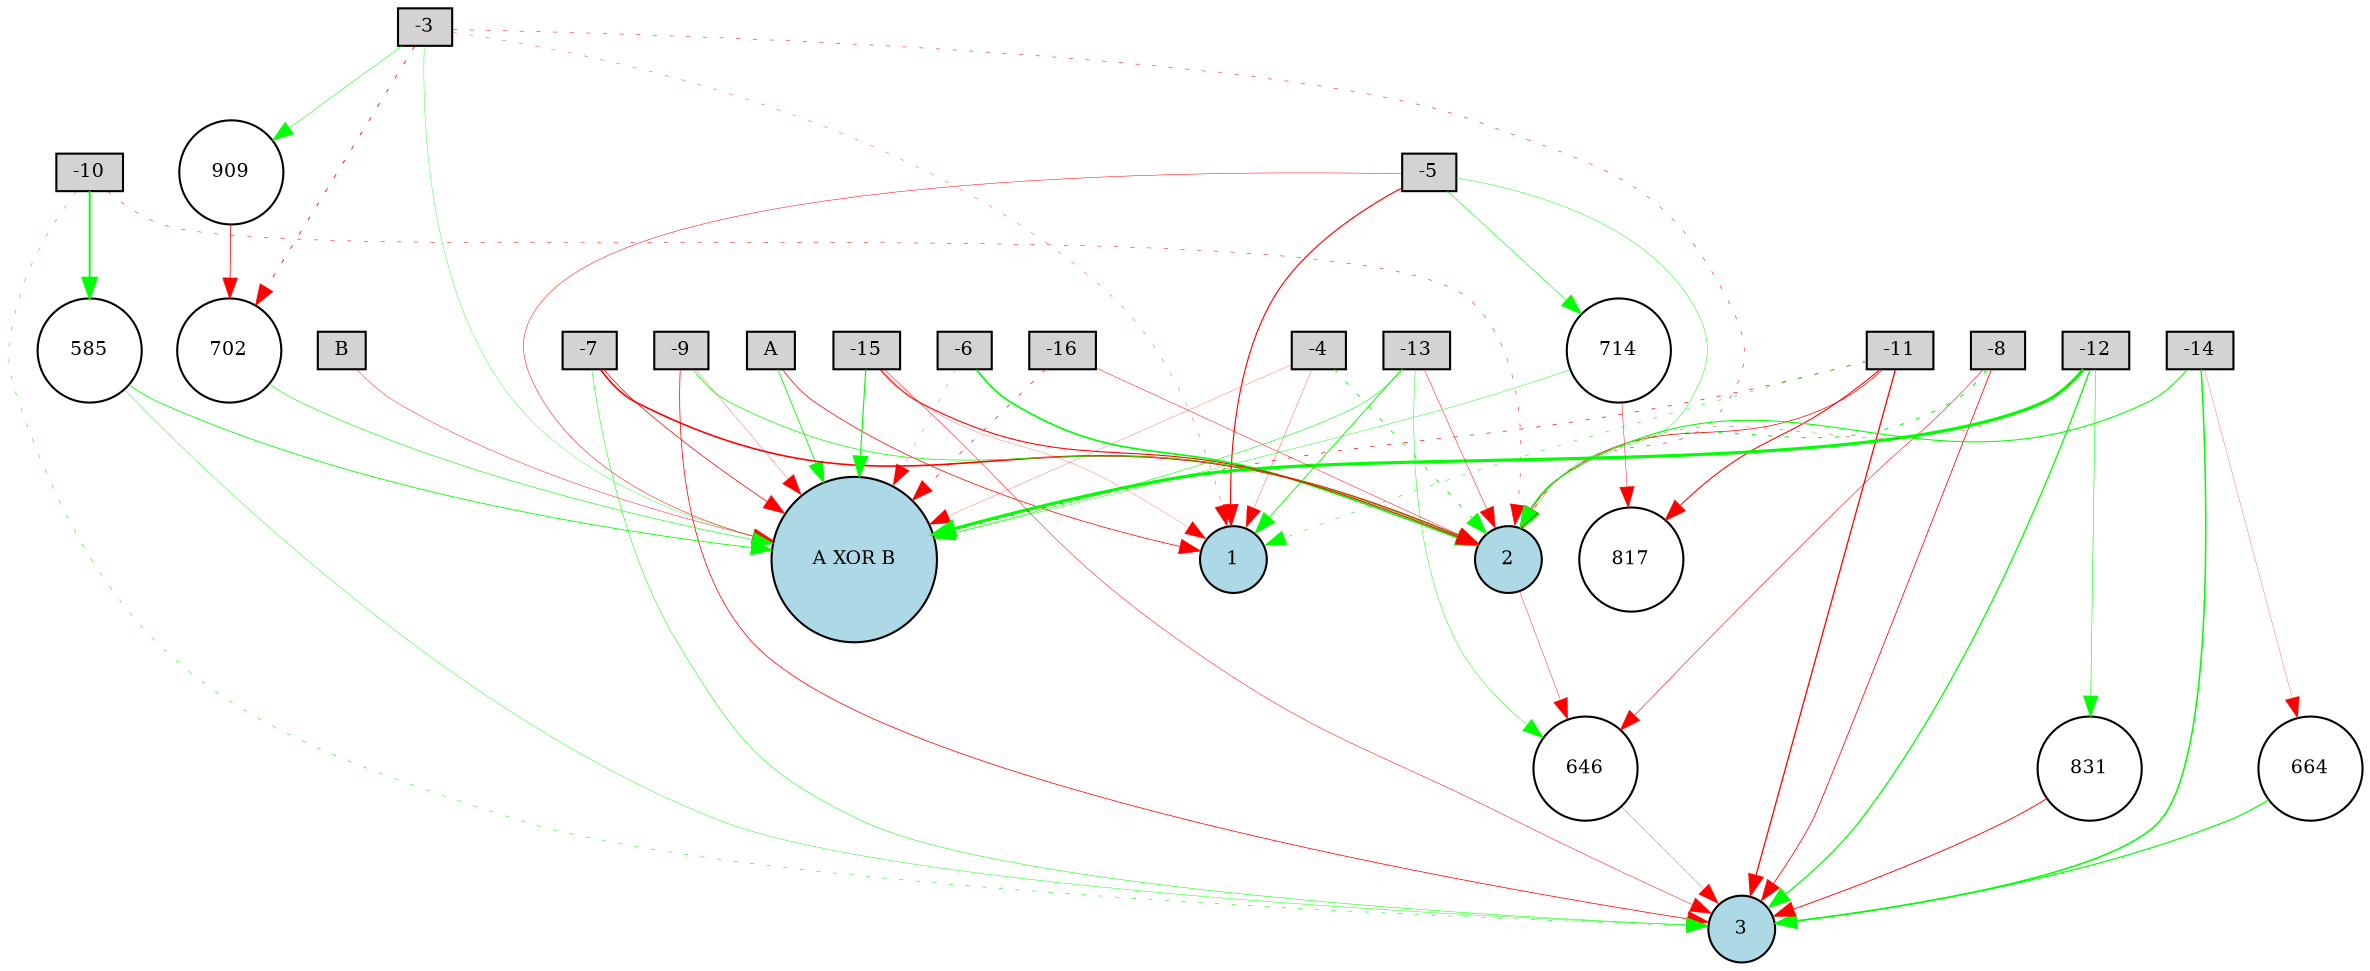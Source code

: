 digraph {
	node [fontsize=9 height=0.2 shape=circle width=0.2]
	A [fillcolor=lightgray shape=box style=filled]
	B [fillcolor=lightgray shape=box style=filled]
	-3 [fillcolor=lightgray shape=box style=filled]
	-4 [fillcolor=lightgray shape=box style=filled]
	-5 [fillcolor=lightgray shape=box style=filled]
	-6 [fillcolor=lightgray shape=box style=filled]
	-7 [fillcolor=lightgray shape=box style=filled]
	-8 [fillcolor=lightgray shape=box style=filled]
	-9 [fillcolor=lightgray shape=box style=filled]
	-10 [fillcolor=lightgray shape=box style=filled]
	-11 [fillcolor=lightgray shape=box style=filled]
	-12 [fillcolor=lightgray shape=box style=filled]
	-13 [fillcolor=lightgray shape=box style=filled]
	-14 [fillcolor=lightgray shape=box style=filled]
	-15 [fillcolor=lightgray shape=box style=filled]
	-16 [fillcolor=lightgray shape=box style=filled]
	"A XOR B" [fillcolor=lightblue style=filled]
	1 [fillcolor=lightblue style=filled]
	2 [fillcolor=lightblue style=filled]
	3 [fillcolor=lightblue style=filled]
	646 [fillcolor=white style=filled]
	585 [fillcolor=white style=filled]
	714 [fillcolor=white style=filled]
	909 [fillcolor=white style=filled]
	817 [fillcolor=white style=filled]
	664 [fillcolor=white style=filled]
	702 [fillcolor=white style=filled]
	831 [fillcolor=white style=filled]
	A -> "A XOR B" [color=green penwidth=0.41331610147810416 style=solid]
	A -> 1 [color=red penwidth=0.35548426926017673 style=solid]
	B -> "A XOR B" [color=red penwidth=0.21026336241368138 style=solid]
	-3 -> "A XOR B" [color=green penwidth=0.17828913612137015 style=solid]
	-3 -> 1 [color=red penwidth=0.1690292534307956 style=dotted]
	-3 -> 2 [color=red penwidth=0.2499307365973173 style=dotted]
	-4 -> "A XOR B" [color=red penwidth=0.12274696907549697 style=solid]
	-4 -> 1 [color=red penwidth=0.1457342564711383 style=solid]
	-4 -> 2 [color=green penwidth=0.4496251277614012 style=dotted]
	-5 -> "A XOR B" [color=red penwidth=0.24045398874917925 style=solid]
	-5 -> 1 [color=red penwidth=0.5449143400397292 style=solid]
	-5 -> 2 [color=green penwidth=0.22434881775204132 style=solid]
	-6 -> "A XOR B" [color=red penwidth=0.13838976509990236 style=dotted]
	-6 -> 2 [color=green penwidth=0.801797248775218 style=solid]
	-7 -> "A XOR B" [color=red penwidth=0.3562438218556633 style=solid]
	-7 -> 2 [color=red penwidth=0.7755113808869459 style=solid]
	-7 -> 3 [color=green penwidth=0.2537068805638638 style=solid]
	-8 -> 2 [color=green penwidth=0.5091704896356111 style=dotted]
	-8 -> 3 [color=red penwidth=0.3824606940627532 style=solid]
	-9 -> "A XOR B" [color=red penwidth=0.13143123937886564 style=solid]
	-9 -> 2 [color=green penwidth=0.3446134063827686 style=solid]
	-9 -> 3 [color=red penwidth=0.36392896657212914 style=solid]
	-10 -> 2 [color=red penwidth=0.24615626825822481 style=dotted]
	-10 -> 3 [color=green penwidth=0.2842881285427873 style=dotted]
	-11 -> "A XOR B" [color=red penwidth=0.3321953244411783 style=dotted]
	-11 -> 1 [color=green penwidth=0.2593379049072252 style=dotted]
	-11 -> 2 [color=red penwidth=0.3449683822971331 style=solid]
	-11 -> 3 [color=red penwidth=0.6184691889447375 style=solid]
	-12 -> "A XOR B" [color=green penwidth=1.5153768213834988 style=solid]
	-12 -> 2 [color=red penwidth=0.17029077426476313 style=dotted]
	-12 -> 3 [color=green penwidth=0.6102820532125364 style=solid]
	-13 -> "A XOR B" [color=green penwidth=0.26918059485031604 style=solid]
	-13 -> 1 [color=green penwidth=0.43549228760603964 style=solid]
	-13 -> 2 [color=red penwidth=0.225910486172471 style=solid]
	-14 -> 2 [color=green penwidth=0.5047339111275215 style=solid]
	-14 -> 3 [color=green penwidth=0.7357402370023713 style=solid]
	-15 -> "A XOR B" [color=green penwidth=0.5518797897085868 style=solid]
	-15 -> 2 [color=red penwidth=0.5239179383546371 style=solid]
	-15 -> 3 [color=red penwidth=0.24077561130180125 style=solid]
	-16 -> "A XOR B" [color=red penwidth=0.32364744676406115 style=dotted]
	-16 -> 2 [color=red penwidth=0.2323218427147322 style=solid]
	-10 -> 585 [color=green penwidth=0.9182119673799832 style=solid]
	585 -> 3 [color=green penwidth=0.2091548991512902 style=solid]
	-13 -> 646 [color=green penwidth=0.221119430848889 style=solid]
	-14 -> 664 [color=red penwidth=0.12971323550219147 style=solid]
	664 -> 3 [color=green penwidth=0.5521229732113913 style=solid]
	-3 -> 702 [color=red penwidth=0.4097322539418847 style=dotted]
	702 -> "A XOR B" [color=green penwidth=0.2896654782024645 style=solid]
	585 -> "A XOR B" [color=green penwidth=0.3937877387353488 style=solid]
	-5 -> 714 [color=green penwidth=0.29230233876234446 style=solid]
	714 -> "A XOR B" [color=green penwidth=0.21347914907264923 style=solid]
	-15 -> 1 [color=red penwidth=0.1126302493548048 style=solid]
	714 -> 817 [color=red penwidth=0.21260257889618256 style=solid]
	-12 -> 831 [color=green penwidth=0.28651473516077897 style=solid]
	831 -> 3 [color=red penwidth=0.4307456559449627 style=solid]
	-11 -> 817 [color=red penwidth=0.5046131921612881 style=solid]
	-8 -> 646 [color=red penwidth=0.2697023217762975 style=solid]
	2 -> 646 [color=red penwidth=0.1904459308994993 style=solid]
	-3 -> 909 [color=green penwidth=0.2525265865157189 style=solid]
	909 -> 702 [color=red penwidth=0.3605695949719624 style=solid]
	646 -> 3 [color=red penwidth=0.1447513836598327 style=solid]
}
